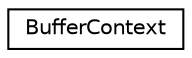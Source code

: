 digraph "Graphical Class Hierarchy"
{
 // LATEX_PDF_SIZE
  edge [fontname="Helvetica",fontsize="10",labelfontname="Helvetica",labelfontsize="10"];
  node [fontname="Helvetica",fontsize="10",shape=record];
  rankdir="LR";
  Node0 [label="BufferContext",height=0.2,width=0.4,color="black", fillcolor="white", style="filled",URL="$classBufferContext.html",tooltip=" "];
}
